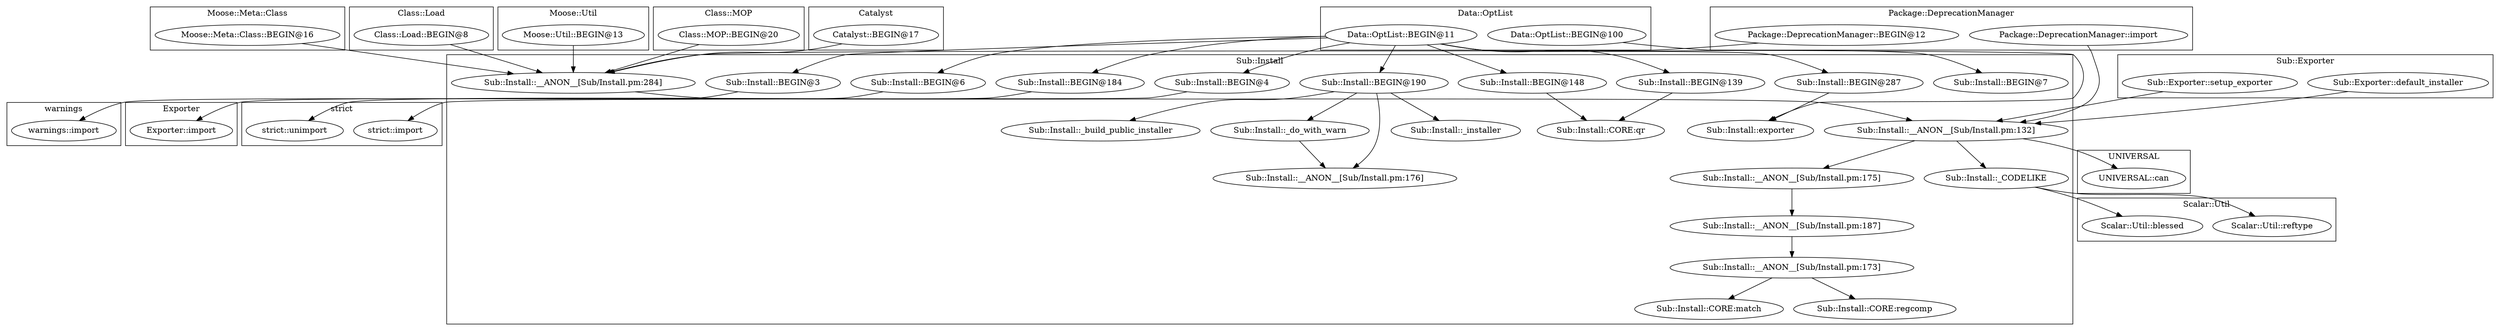 digraph {
graph [overlap=false]
subgraph cluster_Catalyst {
	label="Catalyst";
	"Catalyst::BEGIN@17";
}
subgraph cluster_Scalar_Util {
	label="Scalar::Util";
	"Scalar::Util::reftype";
	"Scalar::Util::blessed";
}
subgraph cluster_UNIVERSAL {
	label="UNIVERSAL";
	"UNIVERSAL::can";
}
subgraph cluster_Moose_Meta_Class {
	label="Moose::Meta::Class";
	"Moose::Meta::Class::BEGIN@16";
}
subgraph cluster_Class_Load {
	label="Class::Load";
	"Class::Load::BEGIN@8";
}
subgraph cluster_warnings {
	label="warnings";
	"warnings::import";
}
subgraph cluster_Exporter {
	label="Exporter";
	"Exporter::import";
}
subgraph cluster_Data_OptList {
	label="Data::OptList";
	"Data::OptList::BEGIN@100";
	"Data::OptList::BEGIN@11";
}
subgraph cluster_Package_DeprecationManager {
	label="Package::DeprecationManager";
	"Package::DeprecationManager::import";
	"Package::DeprecationManager::BEGIN@12";
}
subgraph cluster_Sub_Install {
	label="Sub::Install";
	"Sub::Install::__ANON__[Sub/Install.pm:132]";
	"Sub::Install::BEGIN@148";
	"Sub::Install::_installer";
	"Sub::Install::BEGIN@3";
	"Sub::Install::__ANON__[Sub/Install.pm:187]";
	"Sub::Install::BEGIN@6";
	"Sub::Install::BEGIN@184";
	"Sub::Install::BEGIN@139";
	"Sub::Install::CORE:match";
	"Sub::Install::_CODELIKE";
	"Sub::Install::__ANON__[Sub/Install.pm:175]";
	"Sub::Install::__ANON__[Sub/Install.pm:284]";
	"Sub::Install::exporter";
	"Sub::Install::CORE:qr";
	"Sub::Install::BEGIN@4";
	"Sub::Install::_build_public_installer";
	"Sub::Install::__ANON__[Sub/Install.pm:173]";
	"Sub::Install::__ANON__[Sub/Install.pm:176]";
	"Sub::Install::BEGIN@287";
	"Sub::Install::_do_with_warn";
	"Sub::Install::BEGIN@190";
	"Sub::Install::BEGIN@7";
	"Sub::Install::CORE:regcomp";
}
subgraph cluster_Sub_Exporter {
	label="Sub::Exporter";
	"Sub::Exporter::default_installer";
	"Sub::Exporter::setup_exporter";
}
subgraph cluster_Moose_Util {
	label="Moose::Util";
	"Moose::Util::BEGIN@13";
}
subgraph cluster_strict {
	label="strict";
	"strict::unimport";
	"strict::import";
}
subgraph cluster_Class_MOP {
	label="Class::MOP";
	"Class::MOP::BEGIN@20";
}
"Sub::Install::__ANON__[Sub/Install.pm:284]" -> "Sub::Install::__ANON__[Sub/Install.pm:132]";
"Package::DeprecationManager::import" -> "Sub::Install::__ANON__[Sub/Install.pm:132]";
"Sub::Exporter::default_installer" -> "Sub::Install::__ANON__[Sub/Install.pm:132]";
"Sub::Exporter::setup_exporter" -> "Sub::Install::__ANON__[Sub/Install.pm:132]";
"Sub::Install::_CODELIKE" -> "Scalar::Util::blessed";
"Sub::Install::__ANON__[Sub/Install.pm:132]" -> "Sub::Install::_CODELIKE";
"Sub::Install::__ANON__[Sub/Install.pm:173]" -> "Sub::Install::CORE:regcomp";
"Sub::Install::__ANON__[Sub/Install.pm:173]" -> "Sub::Install::CORE:match";
"Data::OptList::BEGIN@11" -> "Sub::Install::BEGIN@287";
"Sub::Install::__ANON__[Sub/Install.pm:132]" -> "Sub::Install::__ANON__[Sub/Install.pm:175]";
"Sub::Install::_do_with_warn" -> "Sub::Install::__ANON__[Sub/Install.pm:176]";
"Sub::Install::BEGIN@190" -> "Sub::Install::__ANON__[Sub/Install.pm:176]";
"Data::OptList::BEGIN@11" -> "Sub::Install::BEGIN@184";
"Sub::Install::BEGIN@4" -> "strict::import";
"Sub::Install::BEGIN@139" -> "Sub::Install::CORE:qr";
"Sub::Install::BEGIN@148" -> "Sub::Install::CORE:qr";
"Data::OptList::BEGIN@11" -> "Sub::Install::BEGIN@4";
"Data::OptList::BEGIN@11" -> "Sub::Install::BEGIN@148";
"Data::OptList::BEGIN@11" -> "Sub::Install::BEGIN@139";
"Sub::Install::BEGIN@6" -> "Exporter::import";
"Sub::Install::BEGIN@287" -> "Sub::Install::exporter";
"Data::OptList::BEGIN@100" -> "Sub::Install::exporter";
"Data::OptList::BEGIN@11" -> "Sub::Install::BEGIN@190";
"Sub::Install::__ANON__[Sub/Install.pm:132]" -> "UNIVERSAL::can";
"Sub::Install::BEGIN@184" -> "strict::unimport";
"Sub::Install::__ANON__[Sub/Install.pm:175]" -> "Sub::Install::__ANON__[Sub/Install.pm:187]";
"Moose::Meta::Class::BEGIN@16" -> "Sub::Install::__ANON__[Sub/Install.pm:284]";
"Catalyst::BEGIN@17" -> "Sub::Install::__ANON__[Sub/Install.pm:284]";
"Class::MOP::BEGIN@20" -> "Sub::Install::__ANON__[Sub/Install.pm:284]";
"Package::DeprecationManager::BEGIN@12" -> "Sub::Install::__ANON__[Sub/Install.pm:284]";
"Moose::Util::BEGIN@13" -> "Sub::Install::__ANON__[Sub/Install.pm:284]";
"Class::Load::BEGIN@8" -> "Sub::Install::__ANON__[Sub/Install.pm:284]";
"Sub::Install::BEGIN@3" -> "warnings::import";
"Sub::Install::_CODELIKE" -> "Scalar::Util::reftype";
"Data::OptList::BEGIN@11" -> "Sub::Install::BEGIN@6";
"Sub::Install::BEGIN@190" -> "Sub::Install::_installer";
"Data::OptList::BEGIN@11" -> "Sub::Install::BEGIN@7";
"Sub::Install::BEGIN@190" -> "Sub::Install::_build_public_installer";
"Sub::Install::__ANON__[Sub/Install.pm:187]" -> "Sub::Install::__ANON__[Sub/Install.pm:173]";
"Sub::Install::BEGIN@190" -> "Sub::Install::_do_with_warn";
"Data::OptList::BEGIN@11" -> "Sub::Install::BEGIN@3";
}
